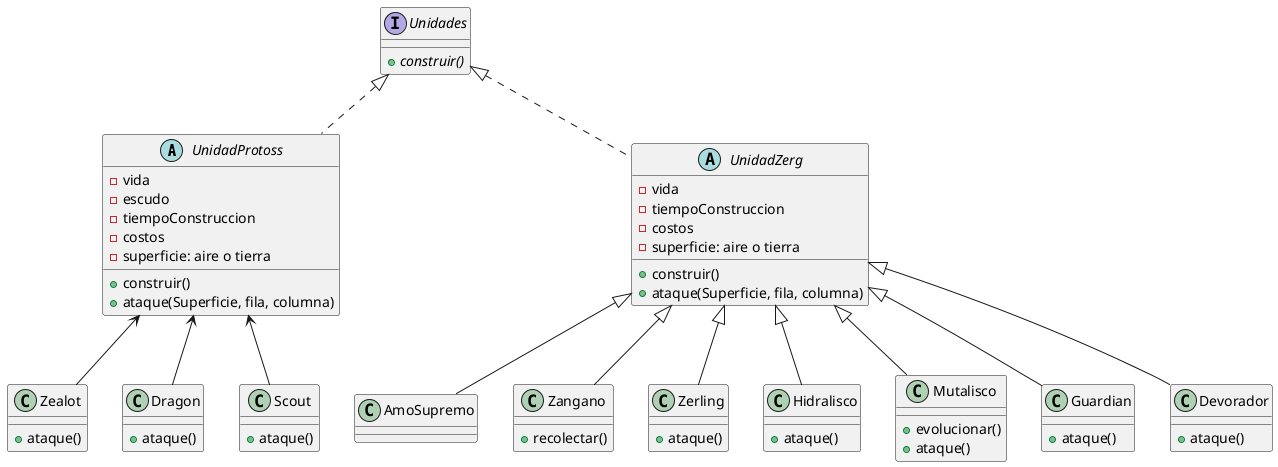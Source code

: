 @startuml


abstract class UnidadProtoss {
    - vida
    - escudo
    - tiempoConstruccion
    - costos
    - superficie: aire o tierra
    + construir()
    + ataque(Superficie, fila, columna)
}

class Zealot {
    +ataque()
}

class Dragon {
    +ataque()
}

class Scout {
   +ataque()

}



abstract class UnidadZerg {
    - vida
    - tiempoConstruccion
    - costos
    - superficie: aire o tierra
    + construir()
    + ataque(Superficie, fila, columna)
}

class AmoSupremo {

}

class Zangano {
    + recolectar()
}

class Zerling {
    + ataque()
}

class Hidralisco {

    +ataque()
}

class Mutalisco {
    +evolucionar()
    +ataque()
}

class Guardian {
    +ataque()
}

class Devorador {
    +ataque()
}


interface Unidades{
    +{abstract}construir()
}



Unidades <|.. UnidadZerg
Unidades <|.. UnidadProtoss

UnidadZerg <|-- Zangano
UnidadZerg <|-- AmoSupremo
UnidadZerg <|-- Zerling
UnidadZerg <|-- Hidralisco
UnidadZerg <|-- Mutalisco
UnidadZerg <|-- Guardian
UnidadZerg <|-- Devorador

UnidadProtoss <-- Zealot
UnidadProtoss <-- Dragon
UnidadProtoss <-- Scout


@enduml